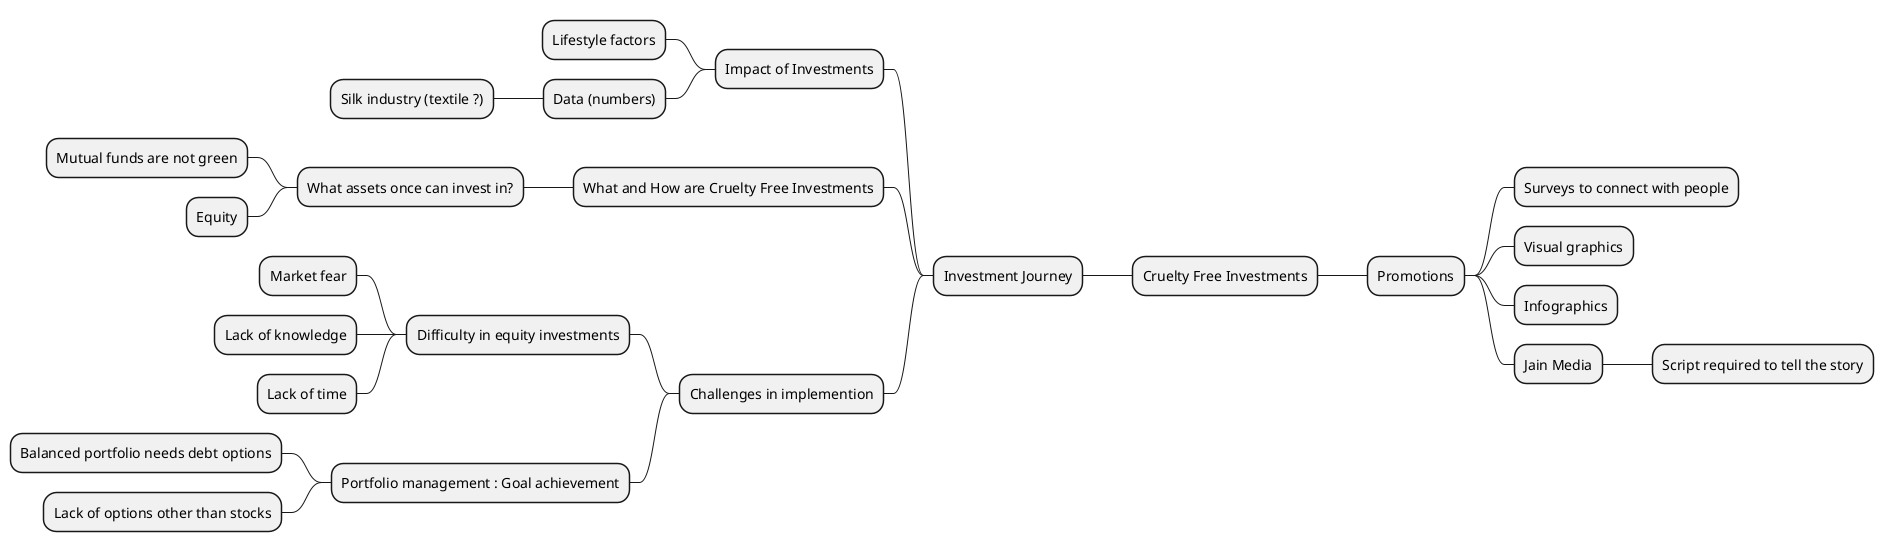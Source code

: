 @startmindmap

+ Cruelty Free Investments
++ Promotions
+++ Surveys to connect with people
+++ Visual graphics
+++ Infographics
+++ Jain Media
++++ Script required to tell the story
-- Investment Journey
--- Impact of Investments
---- Lifestyle factors
---- Data (numbers)
----- Silk industry (textile ?)
--- What and How are Cruelty Free Investments
---- What assets once can invest in?
----- Mutual funds are not green
----- Equity
--- Challenges in implemention
---- Difficulty in equity investments
----- Market fear
----- Lack of knowledge
----- Lack of time
---- Portfolio management : Goal achievement
----- Balanced portfolio needs debt options
----- Lack of options other than stocks
@endmindmap